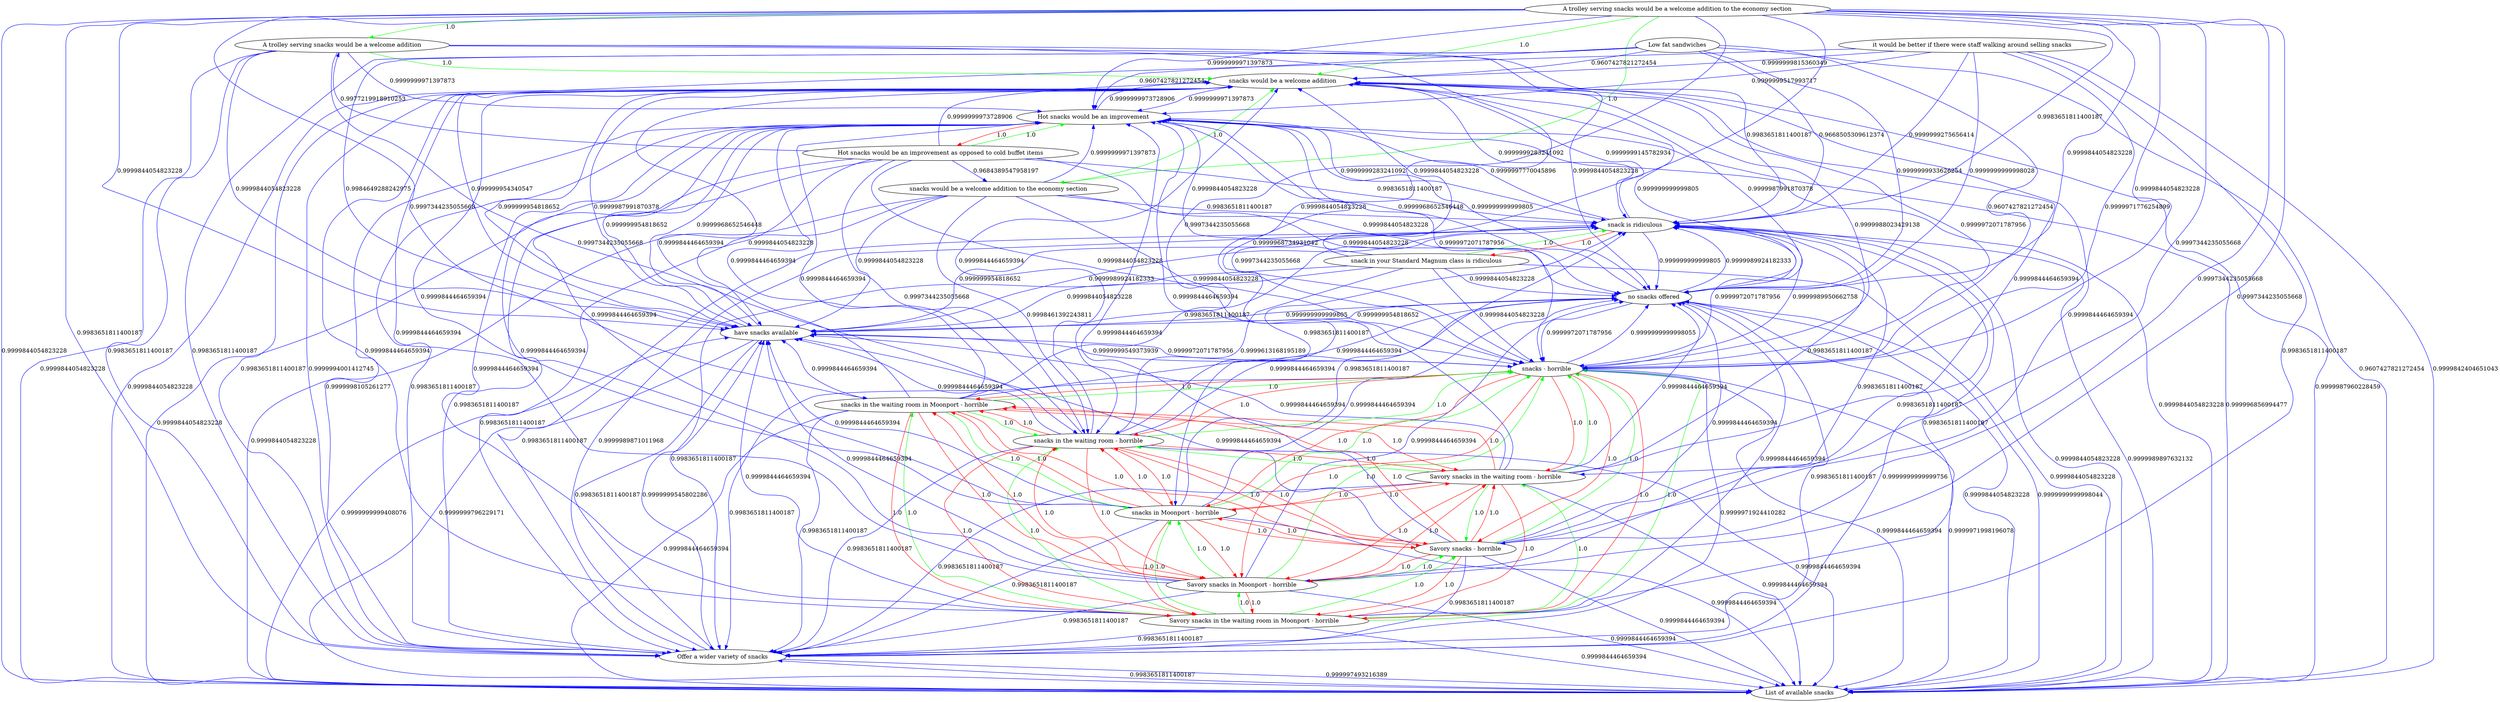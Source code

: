 digraph rawGraph {
"A trolley serving snacks would be a welcome addition to the economy section";"A trolley serving snacks would be a welcome addition";"snacks would be a welcome addition";"snacks would be a welcome addition to the economy section";"Hot snacks would be an improvement as opposed to cold buffet items";"Hot snacks would be an improvement";"List of available snacks";"Low fat sandwiches";"Offer a wider variety of snacks";"Savory snacks in the waiting room in Moonport - horrible";"Savory snacks in Moonport - horrible";"Savory snacks - horrible";"snacks - horrible";"snacks in Moonport - horrible";"Savory snacks in the waiting room - horrible";"snacks in the waiting room - horrible";"snacks in the waiting room in Moonport - horrible";"have snacks available";"it would be better if there were staff walking around selling snacks";"no snacks offered";"snack in your Standard Magnum class is ridiculous";"snack is ridiculous";"A trolley serving snacks would be a welcome addition to the economy section" -> "A trolley serving snacks would be a welcome addition" [label=1.0] [color=green]
"A trolley serving snacks would be a welcome addition" -> "snacks would be a welcome addition" [label=1.0] [color=green]
"A trolley serving snacks would be a welcome addition to the economy section" -> "snacks would be a welcome addition to the economy section" [label=1.0] [color=green]
"snacks would be a welcome addition to the economy section" -> "snacks would be a welcome addition" [label=1.0] [color=green]
"A trolley serving snacks would be a welcome addition to the economy section" -> "snacks would be a welcome addition" [label=1.0] [color=green]
"Hot snacks would be an improvement as opposed to cold buffet items" -> "Hot snacks would be an improvement" [label=1.0] [color=green]
"Hot snacks would be an improvement" -> "Hot snacks would be an improvement as opposed to cold buffet items" [label=1.0] [color=red]
"Hot snacks would be an improvement" -> "snacks would be a welcome addition" [label=0.9999999973728906] [color=blue]
"snacks would be a welcome addition" -> "Hot snacks would be an improvement" [label=0.9999999971397873] [color=blue]
"Hot snacks would be an improvement as opposed to cold buffet items" -> "A trolley serving snacks would be a welcome addition" [label=0.9977219918910253] [color=blue]
"Hot snacks would be an improvement as opposed to cold buffet items" -> "snacks would be a welcome addition to the economy section" [label=0.9684389547958197] [color=blue]
"A trolley serving snacks would be a welcome addition to the economy section" -> "Hot snacks would be an improvement" [label=0.9999999971397873] [color=blue]
"A trolley serving snacks would be a welcome addition" -> "Hot snacks would be an improvement" [label=0.9999999971397873] [color=blue]
"snacks would be a welcome addition to the economy section" -> "Hot snacks would be an improvement" [label=0.9999999971397873] [color=blue]
"Hot snacks would be an improvement as opposed to cold buffet items" -> "snacks would be a welcome addition" [label=0.9999999973728906] [color=blue]
"List of available snacks" -> "Hot snacks would be an improvement" [label=0.999996856994477] [color=blue]
"Hot snacks would be an improvement" -> "List of available snacks" [label=0.9999844054823228] [color=blue]
"List of available snacks" -> "snacks would be a welcome addition" [label=0.9999987960228459] [color=blue]
"snacks would be a welcome addition" -> "List of available snacks" [label=0.9999844054823228] [color=blue]
"A trolley serving snacks would be a welcome addition to the economy section" -> "List of available snacks" [label=0.9999844054823228] [color=blue]
"A trolley serving snacks would be a welcome addition" -> "List of available snacks" [label=0.9999844054823228] [color=blue]
"snacks would be a welcome addition to the economy section" -> "List of available snacks" [label=0.9999844054823228] [color=blue]
"Hot snacks would be an improvement as opposed to cold buffet items" -> "List of available snacks" [label=0.9999844054823228] [color=blue]
"Low fat sandwiches" -> "snacks would be a welcome addition" [label=0.9607427821272454] [color=blue]
"Low fat sandwiches" -> "List of available snacks" [label=0.9607427821272454] [color=blue]
"Low fat sandwiches" -> "Hot snacks would be an improvement" [label=0.9607427821272454] [color=blue]
"Offer a wider variety of snacks" -> "List of available snacks" [label=0.999997493216389] [color=blue]
"Offer a wider variety of snacks" -> "Hot snacks would be an improvement" [label=0.9999998105261277] [color=blue]
"Offer a wider variety of snacks" -> "snacks would be a welcome addition" [label=0.9999994001412745] [color=blue]
"Savory snacks in the waiting room in Moonport - horrible" -> "Savory snacks in Moonport - horrible" [label=1.0] [color=green]
"Savory snacks in Moonport - horrible" -> "Savory snacks - horrible" [label=1.0] [color=green]
"Savory snacks - horrible" -> "snacks - horrible" [label=1.0] [color=green]
"Savory snacks in Moonport - horrible" -> "snacks in Moonport - horrible" [label=1.0] [color=green]
"snacks in Moonport - horrible" -> "snacks - horrible" [label=1.0] [color=green]
"Savory snacks in the waiting room in Moonport - horrible" -> "Savory snacks in the waiting room - horrible" [label=1.0] [color=green]
"Savory snacks in the waiting room - horrible" -> "Savory snacks - horrible" [label=1.0] [color=green]
"Savory snacks in the waiting room - horrible" -> "snacks in the waiting room - horrible" [label=1.0] [color=green]
"snacks in the waiting room - horrible" -> "snacks - horrible" [label=1.0] [color=green]
"Savory snacks in the waiting room in Moonport - horrible" -> "snacks in the waiting room in Moonport - horrible" [label=1.0] [color=green]
"snacks in the waiting room in Moonport - horrible" -> "snacks in Moonport - horrible" [label=1.0] [color=green]
"snacks in the waiting room in Moonport - horrible" -> "snacks in the waiting room - horrible" [label=1.0] [color=green]
"Savory snacks in the waiting room in Moonport - horrible" -> "snacks in Moonport - horrible" [label=1.0] [color=green]
"Savory snacks in the waiting room in Moonport - horrible" -> "Savory snacks - horrible" [label=1.0] [color=green]
"Savory snacks in the waiting room in Moonport - horrible" -> "snacks in the waiting room - horrible" [label=1.0] [color=green]
"Savory snacks in Moonport - horrible" -> "snacks - horrible" [label=1.0] [color=green]
"Savory snacks in the waiting room - horrible" -> "snacks - horrible" [label=1.0] [color=green]
"snacks in the waiting room in Moonport - horrible" -> "snacks - horrible" [label=1.0] [color=green]
"Savory snacks in the waiting room in Moonport - horrible" -> "snacks - horrible" [label=1.0] [color=green]
"Savory snacks in Moonport - horrible" -> "Savory snacks in the waiting room in Moonport - horrible" [label=1.0] [color=red]
"Savory snacks in Moonport - horrible" -> "Savory snacks in the waiting room - horrible" [label=1.0] [color=red]
"Savory snacks in Moonport - horrible" -> "snacks in the waiting room - horrible" [label=1.0] [color=red]
"Savory snacks in Moonport - horrible" -> "snacks in the waiting room in Moonport - horrible" [label=1.0] [color=red]
"Savory snacks - horrible" -> "Savory snacks in the waiting room in Moonport - horrible" [label=1.0] [color=red]
"Savory snacks - horrible" -> "Savory snacks in Moonport - horrible" [label=1.0] [color=red]
"Savory snacks - horrible" -> "snacks in Moonport - horrible" [label=1.0] [color=red]
"Savory snacks - horrible" -> "Savory snacks in the waiting room - horrible" [label=1.0] [color=red]
"Savory snacks - horrible" -> "snacks in the waiting room - horrible" [label=1.0] [color=red]
"Savory snacks - horrible" -> "snacks in the waiting room in Moonport - horrible" [label=1.0] [color=red]
"snacks - horrible" -> "Savory snacks in the waiting room in Moonport - horrible" [label=1.0] [color=red]
"snacks - horrible" -> "Savory snacks in Moonport - horrible" [label=1.0] [color=red]
"snacks - horrible" -> "Savory snacks - horrible" [label=1.0] [color=red]
"snacks - horrible" -> "snacks in Moonport - horrible" [label=1.0] [color=red]
"snacks - horrible" -> "Savory snacks in the waiting room - horrible" [label=1.0] [color=red]
"snacks - horrible" -> "snacks in the waiting room - horrible" [label=1.0] [color=red]
"snacks - horrible" -> "snacks in the waiting room in Moonport - horrible" [label=1.0] [color=red]
"snacks in Moonport - horrible" -> "Savory snacks in the waiting room in Moonport - horrible" [label=1.0] [color=red]
"snacks in Moonport - horrible" -> "Savory snacks in Moonport - horrible" [label=1.0] [color=red]
"snacks in Moonport - horrible" -> "Savory snacks - horrible" [label=1.0] [color=red]
"snacks in Moonport - horrible" -> "Savory snacks in the waiting room - horrible" [label=1.0] [color=red]
"snacks in Moonport - horrible" -> "snacks in the waiting room - horrible" [label=1.0] [color=red]
"snacks in Moonport - horrible" -> "snacks in the waiting room in Moonport - horrible" [label=1.0] [color=red]
"Savory snacks in the waiting room - horrible" -> "Savory snacks in the waiting room in Moonport - horrible" [label=1.0] [color=red]
"Savory snacks in the waiting room - horrible" -> "Savory snacks in Moonport - horrible" [label=1.0] [color=red]
"Savory snacks in the waiting room - horrible" -> "snacks in Moonport - horrible" [label=1.0] [color=red]
"Savory snacks in the waiting room - horrible" -> "snacks in the waiting room in Moonport - horrible" [label=1.0] [color=red]
"snacks in the waiting room - horrible" -> "Savory snacks in the waiting room in Moonport - horrible" [label=1.0] [color=red]
"snacks in the waiting room - horrible" -> "Savory snacks in Moonport - horrible" [label=1.0] [color=red]
"snacks in the waiting room - horrible" -> "Savory snacks - horrible" [label=1.0] [color=red]
"snacks in the waiting room - horrible" -> "snacks in Moonport - horrible" [label=1.0] [color=red]
"snacks in the waiting room - horrible" -> "Savory snacks in the waiting room - horrible" [label=1.0] [color=red]
"snacks in the waiting room - horrible" -> "snacks in the waiting room in Moonport - horrible" [label=1.0] [color=red]
"snacks in the waiting room in Moonport - horrible" -> "Savory snacks in the waiting room in Moonport - horrible" [label=1.0] [color=red]
"snacks in the waiting room in Moonport - horrible" -> "Savory snacks in Moonport - horrible" [label=1.0] [color=red]
"snacks in the waiting room in Moonport - horrible" -> "Savory snacks - horrible" [label=1.0] [color=red]
"snacks in the waiting room in Moonport - horrible" -> "Savory snacks in the waiting room - horrible" [label=1.0] [color=red]
"List of available snacks" -> "snacks - horrible" [label=0.9999971998196078] [color=blue]
"snacks - horrible" -> "List of available snacks" [label=0.9999844464659394] [color=blue]
"Offer a wider variety of snacks" -> "snacks - horrible" [label=0.9999971924410282] [color=blue]
"snacks - horrible" -> "Hot snacks would be an improvement" [label=0.9999968734931042] [color=blue]
"Hot snacks would be an improvement" -> "snacks - horrible" [label=0.9999972071787956] [color=blue]
"Hot snacks would be an improvement as opposed to cold buffet items" -> "snacks in the waiting room - horrible" [label=0.9997344235055668] [color=blue]
"snacks would be a welcome addition" -> "snacks - horrible" [label=0.9999972071787956] [color=blue]
"snacks - horrible" -> "snacks would be a welcome addition" [label=0.9999988023429138] [color=blue]
"A trolley serving snacks would be a welcome addition" -> "snacks in the waiting room - horrible" [label=0.9997344235055668] [color=blue]
"snacks would be a welcome addition to the economy section" -> "snacks in the waiting room - horrible" [label=0.9998461392243811] [color=blue]
"A trolley serving snacks would be a welcome addition to the economy section" -> "snacks in the waiting room in Moonport - horrible" [label=0.9997344235055668] [color=blue]
"A trolley serving snacks would be a welcome addition to the economy section" -> "Savory snacks in Moonport - horrible" [label=0.9997344235055668] [color=blue]
"A trolley serving snacks would be a welcome addition to the economy section" -> "Savory snacks in the waiting room - horrible" [label=0.9997344235055668] [color=blue]
"A trolley serving snacks would be a welcome addition to the economy section" -> "snacks in Moonport - horrible" [label=0.9997344235055668] [color=blue]
"A trolley serving snacks would be a welcome addition to the economy section" -> "Savory snacks - horrible" [label=0.9997344235055668] [color=blue]
"A trolley serving snacks would be a welcome addition to the economy section" -> "snacks - horrible" [label=0.9999844054823228] [color=blue]
"A trolley serving snacks would be a welcome addition to the economy section" -> "snacks in the waiting room - horrible" [label=0.9997344235055668] [color=blue]
"A trolley serving snacks would be a welcome addition" -> "snacks - horrible" [label=0.9999844054823228] [color=blue]
"snacks would be a welcome addition to the economy section" -> "snacks - horrible" [label=0.9999844054823228] [color=blue]
"Hot snacks would be an improvement as opposed to cold buffet items" -> "snacks - horrible" [label=0.9999844054823228] [color=blue]
"Low fat sandwiches" -> "snacks - horrible" [label=0.9607427821272454] [color=blue]
"Savory snacks in the waiting room in Moonport - horrible" -> "List of available snacks" [label=0.9999844464659394] [color=blue]
"Savory snacks in the waiting room in Moonport - horrible" -> "Hot snacks would be an improvement" [label=0.9999844464659394] [color=blue]
"Savory snacks in the waiting room in Moonport - horrible" -> "snacks would be a welcome addition" [label=0.9999844464659394] [color=blue]
"Savory snacks in Moonport - horrible" -> "List of available snacks" [label=0.9999844464659394] [color=blue]
"Savory snacks in Moonport - horrible" -> "Hot snacks would be an improvement" [label=0.9999844464659394] [color=blue]
"Savory snacks in Moonport - horrible" -> "snacks would be a welcome addition" [label=0.9999844464659394] [color=blue]
"Savory snacks - horrible" -> "List of available snacks" [label=0.9999844464659394] [color=blue]
"Savory snacks - horrible" -> "Hot snacks would be an improvement" [label=0.9999844464659394] [color=blue]
"Savory snacks - horrible" -> "snacks would be a welcome addition" [label=0.9999844464659394] [color=blue]
"snacks in Moonport - horrible" -> "List of available snacks" [label=0.9999844464659394] [color=blue]
"snacks in Moonport - horrible" -> "Hot snacks would be an improvement" [label=0.9999844464659394] [color=blue]
"snacks in Moonport - horrible" -> "snacks would be a welcome addition" [label=0.9999844464659394] [color=blue]
"Savory snacks in the waiting room - horrible" -> "List of available snacks" [label=0.9999844464659394] [color=blue]
"Savory snacks in the waiting room - horrible" -> "Hot snacks would be an improvement" [label=0.9999844464659394] [color=blue]
"Savory snacks in the waiting room - horrible" -> "snacks would be a welcome addition" [label=0.9999844464659394] [color=blue]
"snacks in the waiting room - horrible" -> "List of available snacks" [label=0.9999844464659394] [color=blue]
"snacks in the waiting room - horrible" -> "Hot snacks would be an improvement" [label=0.9999844464659394] [color=blue]
"snacks in the waiting room - horrible" -> "snacks would be a welcome addition" [label=0.9999844464659394] [color=blue]
"snacks in the waiting room in Moonport - horrible" -> "List of available snacks" [label=0.9999844464659394] [color=blue]
"snacks in the waiting room in Moonport - horrible" -> "Hot snacks would be an improvement" [label=0.9999844464659394] [color=blue]
"snacks in the waiting room in Moonport - horrible" -> "snacks would be a welcome addition" [label=0.9999844464659394] [color=blue]
"List of available snacks" -> "have snacks available" [label=0.9999999999408076] [color=blue]
"have snacks available" -> "List of available snacks" [label=0.9999999796229171] [color=blue]
"Offer a wider variety of snacks" -> "have snacks available" [label=0.9999999545802286] [color=blue]
"have snacks available" -> "Hot snacks would be an improvement" [label=0.9999968652546448] [color=blue]
"Hot snacks would be an improvement" -> "have snacks available" [label=0.999999954818652] [color=blue]
"Low fat sandwiches" -> "have snacks available" [label=0.9984649288242975] [color=blue]
"snacks - horrible" -> "have snacks available" [label=0.9999999549373939] [color=blue]
"have snacks available" -> "snacks - horrible" [label=0.9999972071787956] [color=blue]
"have snacks available" -> "snacks would be a welcome addition" [label=0.9999987991870378] [color=blue]
"snacks would be a welcome addition" -> "have snacks available" [label=0.999999954818652] [color=blue]
"A trolley serving snacks would be a welcome addition to the economy section" -> "have snacks available" [label=0.9999844054823228] [color=blue]
"A trolley serving snacks would be a welcome addition" -> "have snacks available" [label=0.9999844054823228] [color=blue]
"snacks would be a welcome addition to the economy section" -> "have snacks available" [label=0.9999844054823228] [color=blue]
"Hot snacks would be an improvement as opposed to cold buffet items" -> "have snacks available" [label=0.9999844054823228] [color=blue]
"Savory snacks in the waiting room in Moonport - horrible" -> "have snacks available" [label=0.9999844464659394] [color=blue]
"Savory snacks in Moonport - horrible" -> "have snacks available" [label=0.9999844464659394] [color=blue]
"Savory snacks - horrible" -> "have snacks available" [label=0.9999844464659394] [color=blue]
"snacks in Moonport - horrible" -> "have snacks available" [label=0.9999844464659394] [color=blue]
"Savory snacks in the waiting room - horrible" -> "have snacks available" [label=0.9999844464659394] [color=blue]
"snacks in the waiting room - horrible" -> "have snacks available" [label=0.9999844464659394] [color=blue]
"snacks in the waiting room in Moonport - horrible" -> "have snacks available" [label=0.9999844464659394] [color=blue]
"it would be better if there were staff walking around selling snacks" -> "List of available snacks" [label=0.9999842404651043] [color=blue]
"it would be better if there were staff walking around selling snacks" -> "Hot snacks would be an improvement" [label=0.9999999517993717] [color=blue]
"it would be better if there were staff walking around selling snacks" -> "have snacks available" [label=0.999999954340547] [color=blue]
"it would be better if there were staff walking around selling snacks" -> "snacks - horrible" [label=0.9999971776254899] [color=blue]
"it would be better if there were staff walking around selling snacks" -> "snacks would be a welcome addition" [label=0.9999999815360349] [color=blue]
"no snacks offered" -> "List of available snacks" [label=0.9999844054823228] [color=blue]
"List of available snacks" -> "no snacks offered" [label=0.9999999999998044] [color=blue]
"it would be better if there were staff walking around selling snacks" -> "no snacks offered" [label=0.9999999999998028] [color=blue]
"no snacks offered" -> "Offer a wider variety of snacks" [label=0.9983651811400187] [color=blue]
"Offer a wider variety of snacks" -> "no snacks offered" [label=0.9999999999999756] [color=blue]
"no snacks offered" -> "Hot snacks would be an improvement" [label=0.9999968652546448] [color=blue]
"Hot snacks would be an improvement" -> "no snacks offered" [label=0.999999999999805] [color=blue]
"Low fat sandwiches" -> "no snacks offered" [label=0.9999999933626254] [color=blue]
"have snacks available" -> "no snacks offered" [label=0.999999999999805] [color=blue]
"no snacks offered" -> "have snacks available" [label=0.999999954818652] [color=blue]
"snacks - horrible" -> "no snacks offered" [label=0.9999999999998055] [color=blue]
"no snacks offered" -> "snacks - horrible" [label=0.9999972071787956] [color=blue]
"snacks would be a welcome addition" -> "no snacks offered" [label=0.999999999999805] [color=blue]
"no snacks offered" -> "snacks would be a welcome addition" [label=0.9999987991870378] [color=blue]
"A trolley serving snacks would be a welcome addition to the economy section" -> "no snacks offered" [label=0.9999844054823228] [color=blue]
"A trolley serving snacks would be a welcome addition" -> "no snacks offered" [label=0.9999844054823228] [color=blue]
"snacks would be a welcome addition" -> "Offer a wider variety of snacks" [label=0.9983651811400187] [color=blue]
"snacks would be a welcome addition to the economy section" -> "no snacks offered" [label=0.9999844054823228] [color=blue]
"snacks would be a welcome addition to the economy section" -> "Offer a wider variety of snacks" [label=0.9983651811400187] [color=blue]
"Hot snacks would be an improvement as opposed to cold buffet items" -> "no snacks offered" [label=0.9999844054823228] [color=blue]
"Hot snacks would be an improvement as opposed to cold buffet items" -> "Offer a wider variety of snacks" [label=0.9983651811400187] [color=blue]
"Hot snacks would be an improvement" -> "Offer a wider variety of snacks" [label=0.9983651811400187] [color=blue]
"List of available snacks" -> "Offer a wider variety of snacks" [label=0.9983651811400187] [color=blue]
"Low fat sandwiches" -> "Offer a wider variety of snacks" [label=0.9983651811400187] [color=blue]
"Savory snacks in the waiting room in Moonport - horrible" -> "no snacks offered" [label=0.9999844464659394] [color=blue]
"Savory snacks in the waiting room in Moonport - horrible" -> "Offer a wider variety of snacks" [label=0.9983651811400187] [color=blue]
"Savory snacks in Moonport - horrible" -> "no snacks offered" [label=0.9999844464659394] [color=blue]
"Savory snacks in Moonport - horrible" -> "Offer a wider variety of snacks" [label=0.9983651811400187] [color=blue]
"Savory snacks - horrible" -> "no snacks offered" [label=0.9999844464659394] [color=blue]
"Savory snacks - horrible" -> "Offer a wider variety of snacks" [label=0.9983651811400187] [color=blue]
"snacks - horrible" -> "Offer a wider variety of snacks" [label=0.9983651811400187] [color=blue]
"snacks in Moonport - horrible" -> "no snacks offered" [label=0.9999844464659394] [color=blue]
"snacks in Moonport - horrible" -> "Offer a wider variety of snacks" [label=0.9983651811400187] [color=blue]
"Savory snacks in the waiting room - horrible" -> "no snacks offered" [label=0.9999844464659394] [color=blue]
"Savory snacks in the waiting room - horrible" -> "Offer a wider variety of snacks" [label=0.9983651811400187] [color=blue]
"snacks in the waiting room - horrible" -> "no snacks offered" [label=0.9999844464659394] [color=blue]
"snacks in the waiting room - horrible" -> "Offer a wider variety of snacks" [label=0.9983651811400187] [color=blue]
"snacks in the waiting room in Moonport - horrible" -> "no snacks offered" [label=0.9999844464659394] [color=blue]
"snacks in the waiting room in Moonport - horrible" -> "Offer a wider variety of snacks" [label=0.9983651811400187] [color=blue]
"have snacks available" -> "Offer a wider variety of snacks" [label=0.9983651811400187] [color=blue]
"it would be better if there were staff walking around selling snacks" -> "Offer a wider variety of snacks" [label=0.9983651811400187] [color=blue]
"A trolley serving snacks would be a welcome addition to the economy section" -> "Offer a wider variety of snacks" [label=0.9983651811400187] [color=blue]
"A trolley serving snacks would be a welcome addition" -> "Offer a wider variety of snacks" [label=0.9983651811400187] [color=blue]
"snack in your Standard Magnum class is ridiculous" -> "snack is ridiculous" [label=1.0] [color=green]
"snack is ridiculous" -> "snack in your Standard Magnum class is ridiculous" [label=1.0] [color=red]
"snack is ridiculous" -> "no snacks offered" [label=0.999999999999805] [color=blue]
"no snacks offered" -> "snack is ridiculous" [label=0.9999989924182333] [color=blue]
"snack is ridiculous" -> "List of available snacks" [label=0.9999844054823228] [color=blue]
"List of available snacks" -> "snack is ridiculous" [label=0.9999989897632132] [color=blue]
"it would be better if there were staff walking around selling snacks" -> "snack is ridiculous" [label=0.9999999275656414] [color=blue]
"Offer a wider variety of snacks" -> "snack is ridiculous" [label=0.9999989871011968] [color=blue]
"snack is ridiculous" -> "Hot snacks would be an improvement" [label=0.9999997770045896] [color=blue]
"Hot snacks would be an improvement" -> "snack is ridiculous" [label=0.9999999283241092] [color=blue]
"Low fat sandwiches" -> "snack is ridiculous" [label=0.9668505309612374] [color=blue]
"snack is ridiculous" -> "have snacks available" [label=0.999999954818652] [color=blue]
"have snacks available" -> "snack is ridiculous" [label=0.9999989924182333] [color=blue]
"snack is ridiculous" -> "snacks - horrible" [label=0.9999972071787956] [color=blue]
"snacks - horrible" -> "snack is ridiculous" [label=0.9999989950662758] [color=blue]
"snack in your Standard Magnum class is ridiculous" -> "snacks in the waiting room - horrible" [label=0.9999613168195189] [color=blue]
"snack is ridiculous" -> "snacks would be a welcome addition" [label=0.9999999145782934] [color=blue]
"snacks would be a welcome addition" -> "snack is ridiculous" [label=0.9999999283241092] [color=blue]
"A trolley serving snacks would be a welcome addition to the economy section" -> "snack is ridiculous" [label=0.9983651811400187] [color=blue]
"A trolley serving snacks would be a welcome addition" -> "snack is ridiculous" [label=0.9983651811400187] [color=blue]
"snacks would be a welcome addition to the economy section" -> "snack is ridiculous" [label=0.9983651811400187] [color=blue]
"Hot snacks would be an improvement as opposed to cold buffet items" -> "snack is ridiculous" [label=0.9983651811400187] [color=blue]
"Savory snacks in the waiting room in Moonport - horrible" -> "snack is ridiculous" [label=0.9983651811400187] [color=blue]
"Savory snacks in Moonport - horrible" -> "snack is ridiculous" [label=0.9983651811400187] [color=blue]
"Savory snacks - horrible" -> "snack is ridiculous" [label=0.9983651811400187] [color=blue]
"snacks in Moonport - horrible" -> "snack is ridiculous" [label=0.9983651811400187] [color=blue]
"Savory snacks in the waiting room - horrible" -> "snack is ridiculous" [label=0.9983651811400187] [color=blue]
"snacks in the waiting room - horrible" -> "snack is ridiculous" [label=0.9983651811400187] [color=blue]
"snacks in the waiting room in Moonport - horrible" -> "snack is ridiculous" [label=0.9983651811400187] [color=blue]
"snack in your Standard Magnum class is ridiculous" -> "no snacks offered" [label=0.9999844054823228] [color=blue]
"snack in your Standard Magnum class is ridiculous" -> "List of available snacks" [label=0.9999844054823228] [color=blue]
"snack in your Standard Magnum class is ridiculous" -> "Offer a wider variety of snacks" [label=0.9983651811400187] [color=blue]
"snack in your Standard Magnum class is ridiculous" -> "Hot snacks would be an improvement" [label=0.9999844054823228] [color=blue]
"snack in your Standard Magnum class is ridiculous" -> "have snacks available" [label=0.9999844054823228] [color=blue]
"snack in your Standard Magnum class is ridiculous" -> "snacks - horrible" [label=0.9999844054823228] [color=blue]
"snack in your Standard Magnum class is ridiculous" -> "snacks would be a welcome addition" [label=0.9999844054823228] [color=blue]
"snack is ridiculous" -> "Offer a wider variety of snacks" [label=0.9983651811400187] [color=blue]
}